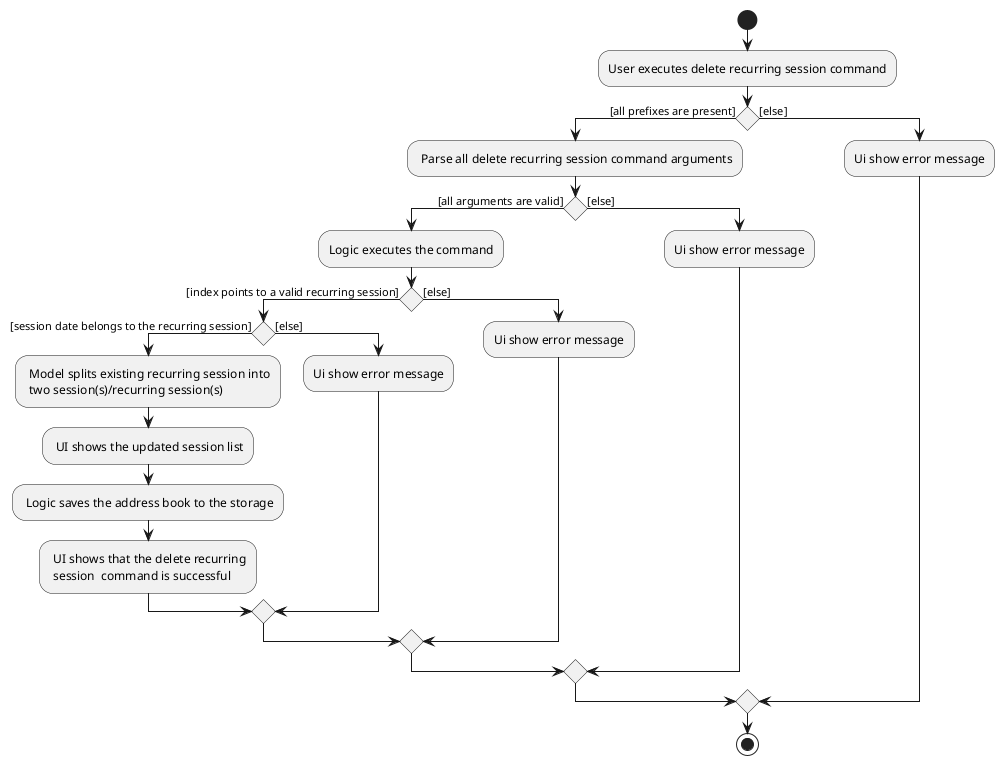 @startuml
start
:User executes delete recurring session command;

'Since the beta syntax does not support placing the condition outside the
'diamond we place it as the true branch instead.

if () then ([all prefixes are present])
    : Parse all delete recurring session command arguments;
    if () then ([all arguments are valid])
        :Logic executes the command;
        if () then ([index points to a valid recurring session])
            if () then ([session date belongs to the recurring session])
                : Model splits existing recurring session into
                 two session(s)/recurring session(s);
                : UI shows the updated session list;
                : Logic saves the address book to the storage;
                : UI shows that the delete recurring\n session  command is successful;
            else ([else])
                :Ui show error message;
            endif
        else ([else])
            :Ui show error message;
        endif
    else ([else])
        :Ui show error message;
    endif
else ([else])
    :Ui show error message;
endif
stop
@enduml
